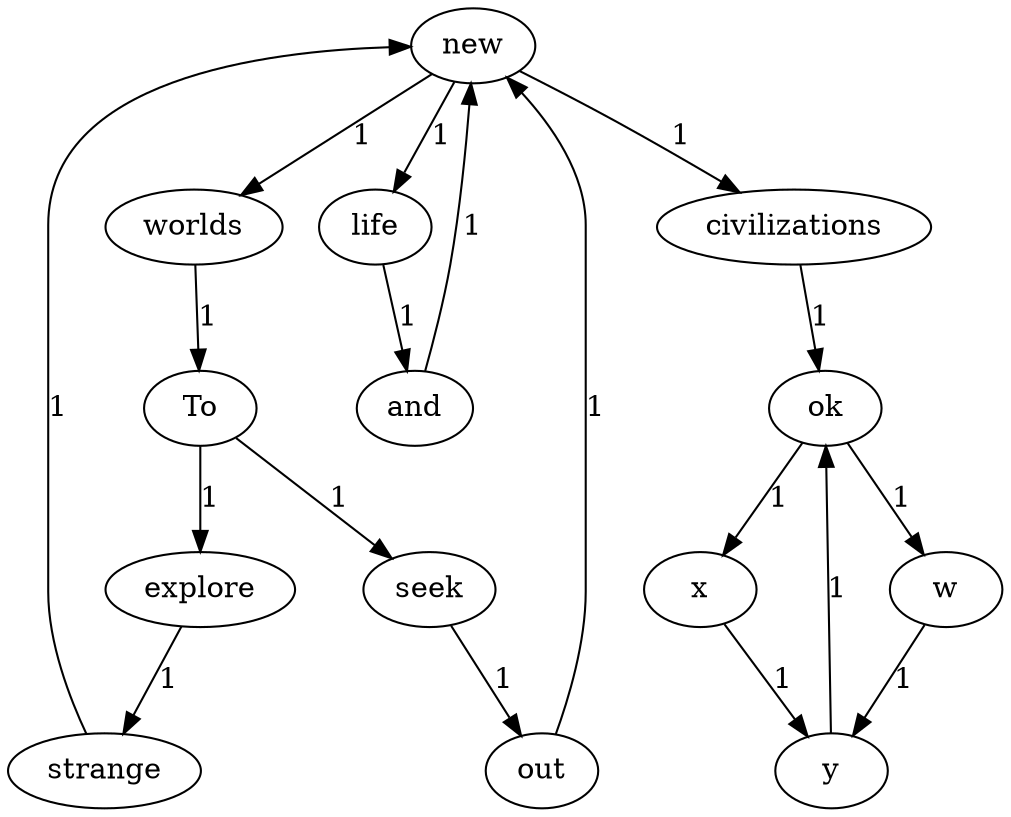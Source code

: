 digraph G {
	"new" -> "life" [label="1"];
	"new" -> "worlds" [label="1"];
	"new" -> "civilizations" [label="1"];
	"worlds" -> "To" [label="1"];
	"explore" -> "strange" [label="1"];
	"seek" -> "out" [label="1"];
	"life" -> "and" [label="1"];
	"strange" -> "new" [label="1"];
	"out" -> "new" [label="1"];
	"and" -> "new" [label="1"];
	"w" -> "y" [label="1"];
	"x" -> "y" [label="1"];
	"y" -> "ok" [label="1"];
	"To" -> "explore" [label="1"];
	"To" -> "seek" [label="1"];
	"ok" -> "x" [label="1"];
	"ok" -> "w" [label="1"];
	"civilizations" -> "ok" [label="1"];
}